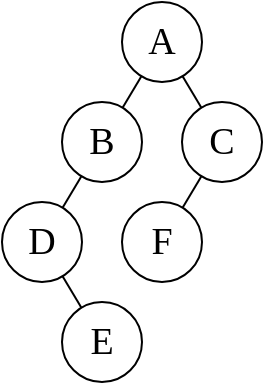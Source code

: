 <mxfile>
    <diagram id="eRz4iOo6eL2ObuwE2JQ0" name="第 1 页">
        <mxGraphModel dx="453" dy="254" grid="1" gridSize="10" guides="1" tooltips="1" connect="1" arrows="1" fold="1" page="1" pageScale="1" pageWidth="827" pageHeight="1169" math="0" shadow="0">
            <root>
                <mxCell id="0"/>
                <mxCell id="1" parent="0"/>
                <mxCell id="19" style="edgeStyle=none;html=1;endArrow=none;endFill=0;" edge="1" parent="1" source="2" target="5">
                    <mxGeometry relative="1" as="geometry"/>
                </mxCell>
                <mxCell id="20" style="edgeStyle=none;html=1;endArrow=none;endFill=0;" edge="1" parent="1" source="2" target="7">
                    <mxGeometry relative="1" as="geometry"/>
                </mxCell>
                <mxCell id="2" value="A" style="ellipse;whiteSpace=wrap;html=1;fontFamily=Times New Roman;fontSize=19;" parent="1" vertex="1">
                    <mxGeometry x="300" y="140" width="40" height="40" as="geometry"/>
                </mxCell>
                <mxCell id="21" style="edgeStyle=none;html=1;endArrow=none;endFill=0;" edge="1" parent="1" source="5" target="6">
                    <mxGeometry relative="1" as="geometry"/>
                </mxCell>
                <mxCell id="5" value="B" style="ellipse;whiteSpace=wrap;html=1;fontFamily=Times New Roman;fontSize=19;" parent="1" vertex="1">
                    <mxGeometry x="270" y="190" width="40" height="40" as="geometry"/>
                </mxCell>
                <mxCell id="24" style="edgeStyle=none;html=1;endArrow=none;endFill=0;" edge="1" parent="1" source="6" target="9">
                    <mxGeometry relative="1" as="geometry"/>
                </mxCell>
                <mxCell id="6" value="D" style="ellipse;whiteSpace=wrap;html=1;fontFamily=Times New Roman;fontSize=19;" parent="1" vertex="1">
                    <mxGeometry x="240" y="240" width="40" height="40" as="geometry"/>
                </mxCell>
                <mxCell id="23" style="edgeStyle=none;html=1;endArrow=none;endFill=0;" edge="1" parent="1" source="7" target="8">
                    <mxGeometry relative="1" as="geometry"/>
                </mxCell>
                <mxCell id="7" value="C" style="ellipse;whiteSpace=wrap;html=1;fontFamily=Times New Roman;fontSize=19;" parent="1" vertex="1">
                    <mxGeometry x="330" y="190" width="40" height="40" as="geometry"/>
                </mxCell>
                <mxCell id="8" value="F" style="ellipse;whiteSpace=wrap;html=1;fontFamily=Times New Roman;fontSize=19;" parent="1" vertex="1">
                    <mxGeometry x="300" y="240" width="40" height="40" as="geometry"/>
                </mxCell>
                <mxCell id="9" value="E" style="ellipse;whiteSpace=wrap;html=1;fontFamily=Times New Roman;fontSize=19;" parent="1" vertex="1">
                    <mxGeometry x="270" y="290" width="40" height="40" as="geometry"/>
                </mxCell>
            </root>
        </mxGraphModel>
    </diagram>
</mxfile>